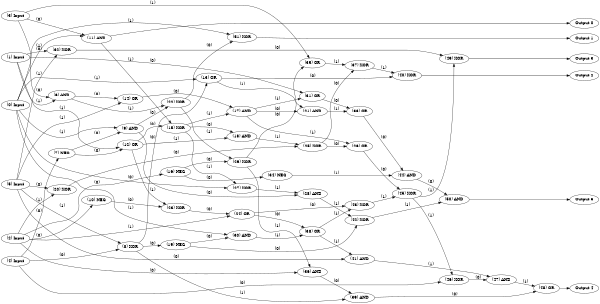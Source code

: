 digraph NeuralNetwork {
rankdir=LR;
size="4,3";
center = true;
node0 [label="(0) Input", color=black, labelfontcolor=black, fontcolor=black];
node1 [label="(1) Input", color=black, labelfontcolor=black, fontcolor=black];
node2 [label="(2) Input", color=black, labelfontcolor=black, fontcolor=black];
node3 [label="(3) Input", color=black, labelfontcolor=black, fontcolor=black];
node4 [label="(4) Input", color=black, labelfontcolor=black, fontcolor=black];
node5 [label="(5) Input", color=black, labelfontcolor=black, fontcolor=black];
node6 [label="(6) AND", color=black, labelfontcolor=black, fontcolor=black];
node3 -> node6 [label=" (0)", labelfontcolor=black, fontcolor=black, bold=true, color=black];
node1 -> node6 [label=" (1)", labelfontcolor=black, fontcolor=black, bold=true, color=black];
node7 [label="(7) NEG", color=black, labelfontcolor=black, fontcolor=black];
node4 -> node7 [label=" (0)", labelfontcolor=black, fontcolor=black, bold=true, color=black];
node8 [label="(8) XOR", color=black, labelfontcolor=black, fontcolor=black];
node4 -> node8 [label=" (0)", labelfontcolor=black, fontcolor=black, bold=true, color=black];
node5 -> node8 [label=" (1)", labelfontcolor=black, fontcolor=black, bold=true, color=black];
node9 [label="(9) AND", color=black, labelfontcolor=black, fontcolor=black];
node7 -> node9 [label=" (0)", labelfontcolor=black, fontcolor=black, bold=true, color=black];
node0 -> node9 [label=" (1)", labelfontcolor=black, fontcolor=black, bold=true, color=black];
node10 [label="(10) NEG", color=black, labelfontcolor=black, fontcolor=black];
node2 -> node10 [label=" (0)", labelfontcolor=black, fontcolor=black, bold=true, color=black];
node11 [label="(11) AND", color=black, labelfontcolor=black, fontcolor=black];
node3 -> node11 [label=" (0)", labelfontcolor=black, fontcolor=black, bold=true, color=black];
node0 -> node11 [label=" (1)", labelfontcolor=black, fontcolor=black, bold=true, color=black];
node12 [label="(12) OR", color=black, labelfontcolor=black, fontcolor=black];
node7 -> node12 [label=" (0)", labelfontcolor=black, fontcolor=black, bold=true, color=black];
node1 -> node12 [label=" (1)", labelfontcolor=black, fontcolor=black, bold=true, color=black];
node13 [label="(13) OR", color=black, labelfontcolor=black, fontcolor=black];
node8 -> node13 [label=" (0)", labelfontcolor=black, fontcolor=black, bold=true, color=black];
node0 -> node13 [label=" (1)", labelfontcolor=black, fontcolor=black, bold=true, color=black];
node14 [label="(14) OR", color=black, labelfontcolor=black, fontcolor=black];
node6 -> node14 [label=" (0)", labelfontcolor=black, fontcolor=black, bold=true, color=black];
node5 -> node14 [label=" (1)", labelfontcolor=black, fontcolor=black, bold=true, color=black];
node15 [label="(15) XOR", color=black, labelfontcolor=black, fontcolor=black];
node12 -> node15 [label=" (0)", labelfontcolor=black, fontcolor=black, bold=true, color=black];
node11 -> node15 [label=" (1)", labelfontcolor=black, fontcolor=black, bold=true, color=black];
node16 [label="(16) NEG", color=black, labelfontcolor=black, fontcolor=black];
node2 -> node16 [label=" (0)", labelfontcolor=black, fontcolor=black, bold=true, color=black];
node17 [label="(17) AND", color=black, labelfontcolor=black, fontcolor=black];
node14 -> node17 [label=" (0)", labelfontcolor=black, fontcolor=black, bold=true, color=black];
node15 -> node17 [label=" (1)", labelfontcolor=black, fontcolor=black, bold=true, color=black];
node18 [label="(18) AND", color=black, labelfontcolor=black, fontcolor=black];
node15 -> node18 [label=" (0)", labelfontcolor=black, fontcolor=black, bold=true, color=black];
node12 -> node18 [label=" (1)", labelfontcolor=black, fontcolor=black, bold=true, color=black];
node19 [label="(19) NEG", color=black, labelfontcolor=black, fontcolor=black];
node8 -> node19 [label=" (0)", labelfontcolor=black, fontcolor=black, bold=true, color=black];
node20 [label="(20) XOR", color=black, labelfontcolor=black, fontcolor=black];
node5 -> node20 [label=" (0)", labelfontcolor=black, fontcolor=black, bold=true, color=black];
node2 -> node20 [label=" (1)", labelfontcolor=black, fontcolor=black, bold=true, color=black];
node21 [label="(21) AND", color=black, labelfontcolor=black, fontcolor=black];
node17 -> node21 [label=" (0)", labelfontcolor=black, fontcolor=black, bold=true, color=black];
node13 -> node21 [label=" (1)", labelfontcolor=black, fontcolor=black, bold=true, color=black];
node22 [label="(22) XOR", color=black, labelfontcolor=black, fontcolor=black];
node9 -> node22 [label=" (0)", labelfontcolor=black, fontcolor=black, bold=true, color=black];
node6 -> node22 [label=" (1)", labelfontcolor=black, fontcolor=black, bold=true, color=black];
node23 [label="(23) XOR", color=black, labelfontcolor=black, fontcolor=black];
node10 -> node23 [label=" (0)", labelfontcolor=black, fontcolor=black, bold=true, color=black];
node12 -> node23 [label=" (1)", labelfontcolor=black, fontcolor=black, bold=true, color=black];
node24 [label="(24) OR", color=black, labelfontcolor=black, fontcolor=black];
node23 -> node24 [label=" (0)", labelfontcolor=black, fontcolor=black, bold=true, color=black];
node2 -> node24 [label=" (1)", labelfontcolor=black, fontcolor=black, bold=true, color=black];
node25 [label="(25) XOR", color=black, labelfontcolor=black, fontcolor=black];
node20 -> node25 [label=" (0)", labelfontcolor=black, fontcolor=black, bold=true, color=black];
node18 -> node25 [label=" (1)", labelfontcolor=black, fontcolor=black, bold=true, color=black];
node26 [label="(26) OR", color=black, labelfontcolor=black, fontcolor=black];
node25 -> node26 [label=" (0)", labelfontcolor=black, fontcolor=black, bold=true, color=black];
node17 -> node26 [label=" (1)", labelfontcolor=black, fontcolor=black, bold=true, color=black];
node27 [label="(27) XOR", color=black, labelfontcolor=black, fontcolor=black];
node0 -> node27 [label=" (0)", labelfontcolor=black, fontcolor=black, bold=true, color=black];
node15 -> node27 [label=" (1)", labelfontcolor=black, fontcolor=black, bold=true, color=black];
node28 [label="(28) AND", color=black, labelfontcolor=black, fontcolor=black];
node9 -> node28 [label=" (0)", labelfontcolor=black, fontcolor=black, bold=true, color=black];
node27 -> node28 [label=" (1)", labelfontcolor=black, fontcolor=black, bold=true, color=black];
node29 [label="(29) XOR", color=black, labelfontcolor=black, fontcolor=black];
node16 -> node29 [label=" (0)", labelfontcolor=black, fontcolor=black, bold=true, color=black];
node22 -> node29 [label=" (1)", labelfontcolor=black, fontcolor=black, bold=true, color=black];
node30 [label="(30) AND", color=black, labelfontcolor=black, fontcolor=black];
node19 -> node30 [label=" (0)", labelfontcolor=black, fontcolor=black, bold=true, color=black];
node0 -> node30 [label=" (1)", labelfontcolor=black, fontcolor=black, bold=true, color=black];
node31 [label="(31) OR", color=black, labelfontcolor=black, fontcolor=black];
node1 -> node31 [label=" (0)", labelfontcolor=black, fontcolor=black, bold=true, color=black];
node17 -> node31 [label=" (1)", labelfontcolor=black, fontcolor=black, bold=true, color=black];
node32 [label="(32) XOR", color=black, labelfontcolor=black, fontcolor=black];
node1 -> node32 [label=" (0)", labelfontcolor=black, fontcolor=black, bold=true, color=black];
node5 -> node32 [label=" (1)", labelfontcolor=black, fontcolor=black, bold=true, color=black];
node33 [label="(33) OR", color=black, labelfontcolor=black, fontcolor=black];
node31 -> node33 [label=" (0)", labelfontcolor=black, fontcolor=black, bold=true, color=black];
node21 -> node33 [label=" (1)", labelfontcolor=black, fontcolor=black, bold=true, color=black];
node34 [label="(34) NEG", color=black, labelfontcolor=black, fontcolor=black];
node16 -> node34 [label=" (0)", labelfontcolor=black, fontcolor=black, bold=true, color=black];
node35 [label="(35) OR", color=black, labelfontcolor=black, fontcolor=black];
node29 -> node35 [label=" (0)", labelfontcolor=black, fontcolor=black, bold=true, color=black];
node3 -> node35 [label=" (1)", labelfontcolor=black, fontcolor=black, bold=true, color=black];
node36 [label="(36) AND", color=black, labelfontcolor=black, fontcolor=black];
node2 -> node36 [label=" (0)", labelfontcolor=black, fontcolor=black, bold=true, color=black];
node29 -> node36 [label=" (1)", labelfontcolor=black, fontcolor=black, bold=true, color=black];
node37 [label="(37) XOR", color=black, labelfontcolor=black, fontcolor=black];
node25 -> node37 [label=" (0)", labelfontcolor=black, fontcolor=black, bold=true, color=black];
node35 -> node37 [label=" (1)", labelfontcolor=black, fontcolor=black, bold=true, color=black];
node38 [label="(38) OR", color=black, labelfontcolor=black, fontcolor=black];
node24 -> node38 [label=" (0)", labelfontcolor=black, fontcolor=black, bold=true, color=black];
node30 -> node38 [label=" (1)", labelfontcolor=black, fontcolor=black, bold=true, color=black];
node39 [label="(39) AND", color=black, labelfontcolor=black, fontcolor=black];
node36 -> node39 [label=" (0)", labelfontcolor=black, fontcolor=black, bold=true, color=black];
node8 -> node39 [label=" (1)", labelfontcolor=black, fontcolor=black, bold=true, color=black];
node40 [label="(40) XOR", color=black, labelfontcolor=black, fontcolor=black];
node13 -> node40 [label=" (0)", labelfontcolor=black, fontcolor=black, bold=true, color=black];
node37 -> node40 [label=" (1)", labelfontcolor=black, fontcolor=black, bold=true, color=black];
node41 [label="(41) AND", color=black, labelfontcolor=black, fontcolor=black];
node5 -> node41 [label=" (0)", labelfontcolor=black, fontcolor=black, bold=true, color=black];
node38 -> node41 [label=" (1)", labelfontcolor=black, fontcolor=black, bold=true, color=black];
node42 [label="(42) XOR", color=black, labelfontcolor=black, fontcolor=black];
node19 -> node42 [label=" (0)", labelfontcolor=black, fontcolor=black, bold=true, color=black];
node28 -> node42 [label=" (1)", labelfontcolor=black, fontcolor=black, bold=true, color=black];
node43 [label="(43) XOR", color=black, labelfontcolor=black, fontcolor=black];
node24 -> node43 [label=" (0)", labelfontcolor=black, fontcolor=black, bold=true, color=black];
node38 -> node43 [label=" (1)", labelfontcolor=black, fontcolor=black, bold=true, color=black];
node44 [label="(44) AND", color=black, labelfontcolor=black, fontcolor=black];
node33 -> node44 [label=" (0)", labelfontcolor=black, fontcolor=black, bold=true, color=black];
node34 -> node44 [label=" (1)", labelfontcolor=black, fontcolor=black, bold=true, color=black];
node45 [label="(45) XOR", color=black, labelfontcolor=black, fontcolor=black];
node26 -> node45 [label=" (0)", labelfontcolor=black, fontcolor=black, bold=true, color=black];
node43 -> node45 [label=" (1)", labelfontcolor=black, fontcolor=black, bold=true, color=black];
node46 [label="(46) XOR", color=black, labelfontcolor=black, fontcolor=black];
node4 -> node46 [label=" (0)", labelfontcolor=black, fontcolor=black, bold=true, color=black];
node45 -> node46 [label=" (1)", labelfontcolor=black, fontcolor=black, bold=true, color=black];
node47 [label="(47) AND", color=black, labelfontcolor=black, fontcolor=black];
node46 -> node47 [label=" (0)", labelfontcolor=black, fontcolor=black, bold=true, color=black];
node41 -> node47 [label=" (1)", labelfontcolor=black, fontcolor=black, bold=true, color=black];
node48 [label="(48) OR", color=black, labelfontcolor=black, fontcolor=black];
node39 -> node48 [label=" (0)", labelfontcolor=black, fontcolor=black, bold=true, color=black];
node47 -> node48 [label=" (1)", labelfontcolor=black, fontcolor=black, bold=true, color=black];
node49 [label="(49) XOR", color=black, labelfontcolor=black, fontcolor=black];
node32 -> node49 [label=" (0)", labelfontcolor=black, fontcolor=black, bold=true, color=black];
node45 -> node49 [label=" (1)", labelfontcolor=black, fontcolor=black, bold=true, color=black];
node50 [label="(50) AND", color=black, labelfontcolor=black, fontcolor=black];
node44 -> node50 [label=" (0)", labelfontcolor=black, fontcolor=black, bold=true, color=black];
node42 -> node50 [label=" (1)", labelfontcolor=black, fontcolor=black, bold=true, color=black];
node51 [label="(51) XOR", color=black, labelfontcolor=black, fontcolor=black];
node22 -> node51 [label=" (0)", labelfontcolor=black, fontcolor=black, bold=true, color=black];
node0 -> node51 [label=" (1)", labelfontcolor=black, fontcolor=black, bold=true, color=black];
node52 [label="Output 0", color=black, labelfontcolor=black, fontcolor=black];
node11 -> node52 [labelfontcolor=black, fontcolor=black, bold=true, color=black];
node53 [label="Output 1", color=black, labelfontcolor=black, fontcolor=black];
node51 -> node53 [labelfontcolor=black, fontcolor=black, bold=true, color=black];
node54 [label="Output 2", color=black, labelfontcolor=black, fontcolor=black];
node40 -> node54 [labelfontcolor=black, fontcolor=black, bold=true, color=black];
node55 [label="Output 3", color=black, labelfontcolor=black, fontcolor=black];
node49 -> node55 [labelfontcolor=black, fontcolor=black, bold=true, color=black];
node56 [label="Output 4", color=black, labelfontcolor=black, fontcolor=black];
node48 -> node56 [labelfontcolor=black, fontcolor=black, bold=true, color=black];
node57 [label="Output 5", color=black, labelfontcolor=black, fontcolor=black];
node50 -> node57 [labelfontcolor=black, fontcolor=black, bold=true, color=black];
{ rank = source; "node0"; "node1"; "node2"; "node3"; "node4"; "node5"; }
{ rank = max;"node52";"node53";"node54";"node55";"node56";"node57"; }
}